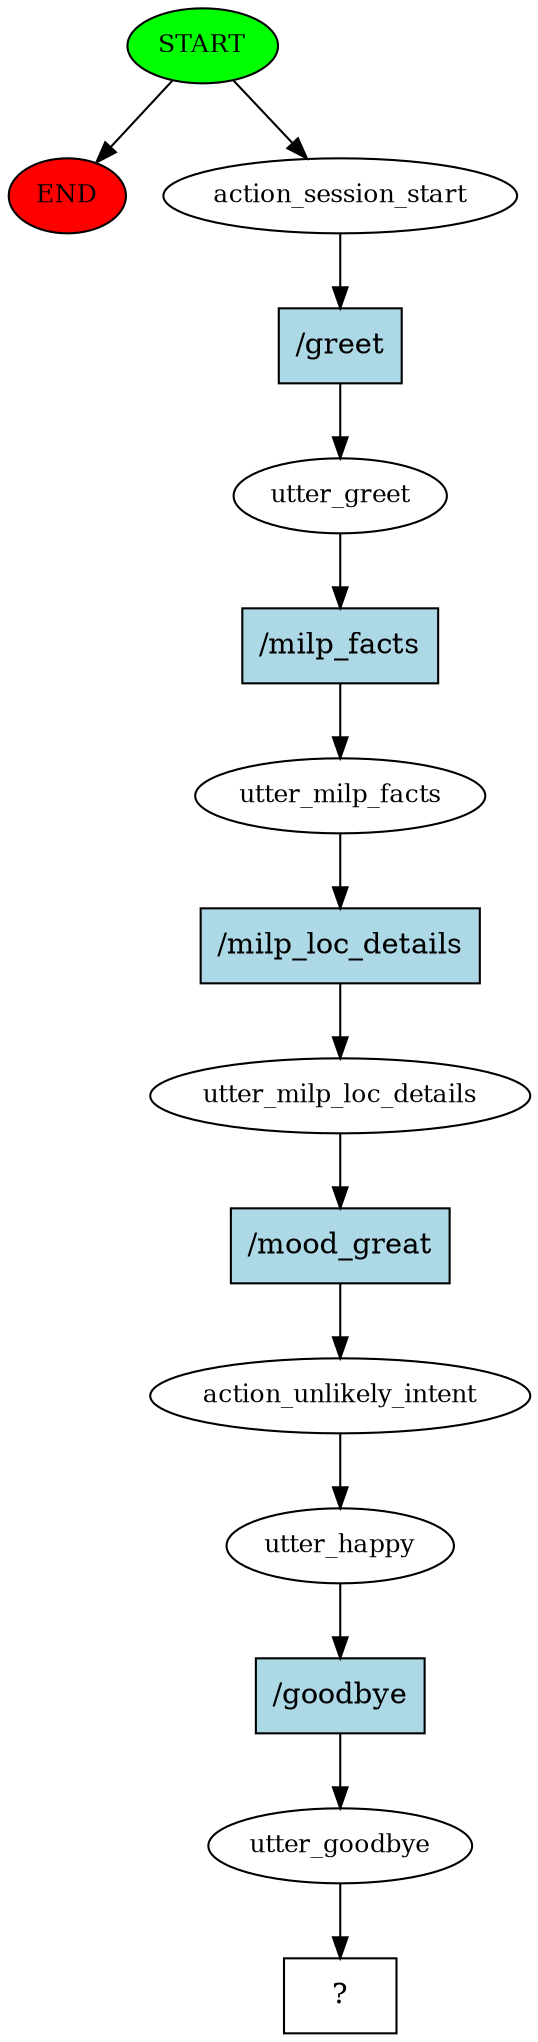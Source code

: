 digraph  {
0 [class="start active", fillcolor=green, fontsize=12, label=START, style=filled];
"-1" [class=end, fillcolor=red, fontsize=12, label=END, style=filled];
1 [class=active, fontsize=12, label=action_session_start];
2 [class=active, fontsize=12, label=utter_greet];
3 [class=active, fontsize=12, label=utter_milp_facts];
4 [class=active, fontsize=12, label=utter_milp_loc_details];
5 [class=active, fontsize=12, label=action_unlikely_intent];
6 [class=active, fontsize=12, label=utter_happy];
7 [class=active, fontsize=12, label=utter_goodbye];
8 [class="intent dashed active", label="  ?  ", shape=rect];
9 [class="intent active", fillcolor=lightblue, label="/greet", shape=rect, style=filled];
10 [class="intent active", fillcolor=lightblue, label="/milp_facts", shape=rect, style=filled];
11 [class="intent active", fillcolor=lightblue, label="/milp_loc_details", shape=rect, style=filled];
12 [class="intent active", fillcolor=lightblue, label="/mood_great", shape=rect, style=filled];
13 [class="intent active", fillcolor=lightblue, label="/goodbye", shape=rect, style=filled];
0 -> "-1"  [class="", key=NONE, label=""];
0 -> 1  [class=active, key=NONE, label=""];
1 -> 9  [class=active, key=0];
2 -> 10  [class=active, key=0];
3 -> 11  [class=active, key=0];
4 -> 12  [class=active, key=0];
5 -> 6  [class=active, key=NONE, label=""];
6 -> 13  [class=active, key=0];
7 -> 8  [class=active, key=NONE, label=""];
9 -> 2  [class=active, key=0];
10 -> 3  [class=active, key=0];
11 -> 4  [class=active, key=0];
12 -> 5  [class=active, key=0];
13 -> 7  [class=active, key=0];
}
